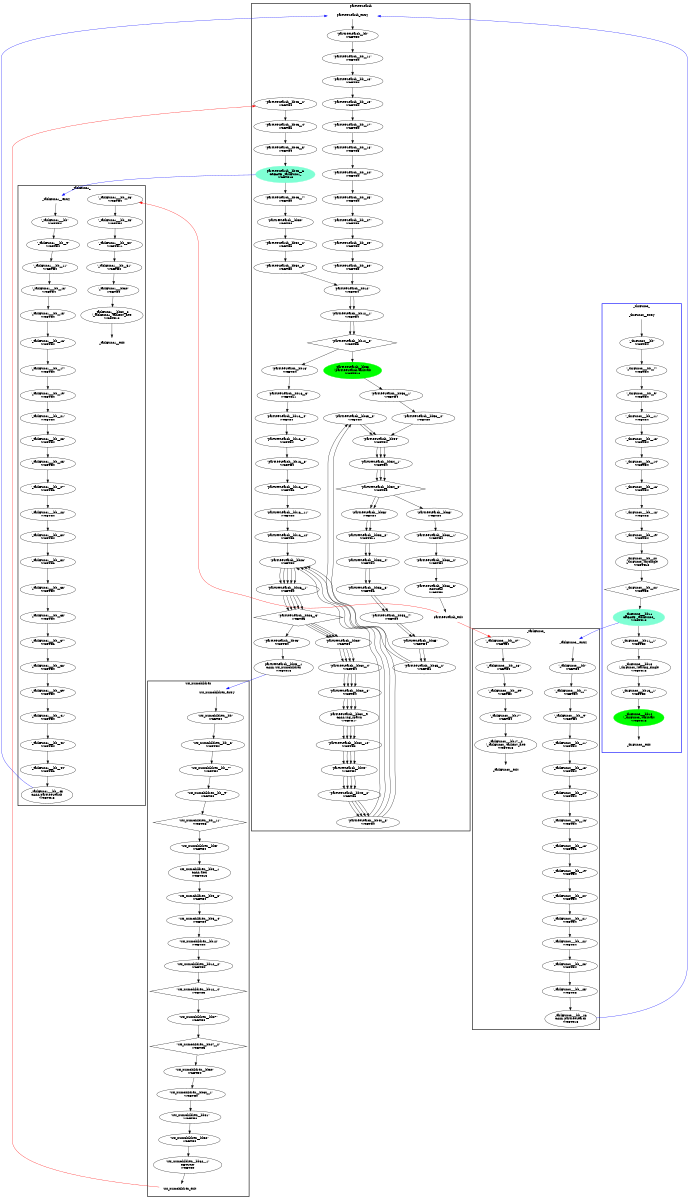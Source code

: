 digraph "CFG" {
fontsize=10;
orientation="portrait";
rankdir="TB";
size="10,8";
parTreeSearch__bb65__3 [fontsize=10, label="\"parTreeSearch__bb65__3\"\nWCET=0", width="0.01"];
parTreeSearch__bb43__6 [color=aquamarine, fontsize=10, label="parTreeSearch__bb43__6\nCREATE _taskFunc1_\nWCET=13", style=filled, width="0.01"];
parTreeSearch__bb16__6 [fontsize=10, label="\"parTreeSearch__bb16__6\"\nWCET=4", width="0.01"];
parTreeSearch__bb30__10 [fontsize=10, label="\"parTreeSearch__bb30__10\"\nWCET=0", width="0.01"];
parTreeSearch__bb53__2 [fontsize=10, label="\"parTreeSearch__bb53__2\"\nWCET=0", width="0.01"];
parTreeSearch__bb__13 [fontsize=10, label="\"parTreeSearch__bb__13\"\nWCET=4", width="0.01"];
parTreeSearch__bb__27 [fontsize=10, label="\"parTreeSearch__bb__27\"\nWCET=8", width="0.01"];
parTreeSearch__bb40__3 [fontsize=10, label="\"parTreeSearch__bb40__3\"\nWCET=0", width="0.01"];
parTreeSearch__bb58__7 [fontsize=10, label="\"parTreeSearch__bb58__7\"\nWCET=0", width="0.01"];
parTreeSearch__bb30__9 [fontsize=10, label="parTreeSearch__bb30__9\nCALL rng_spawn\nWCET=17", width="0.01"];
parTreeSearch_entry [color="white", fontsize=10, height="0.01", label="parTreeSearch_entry", width="0.01"];
parTreeSearch__bb__24 [fontsize=10, label="\"parTreeSearch__bb__24\"\nWCET=4", width="0.01"];
parTreeSearch__bb30 [fontsize=10, label="\"parTreeSearch__bb30\"\nWCET=4", width="0.01"];
parTreeSearch__bb65__2 [fontsize=10, label="\"parTreeSearch__bb65__2\"\nWCET=6", width="0.01"];
parTreeSearch__bb43__4 [fontsize=10, label="\"parTreeSearch__bb43__4\"\nWCET=6", width="0.01"];
parTreeSearch__bb__11 [fontsize=10, label="\"parTreeSearch__bb__11\"\nWCET=4", width="0.01"];
parTreeSearch__bb43__7 [fontsize=10, label="\"parTreeSearch__bb43__7\"\nWCET=0", width="0.01"];
parTreeSearch__bb30__4 [fontsize=10, label="\"parTreeSearch__bb30__4\"\nWCET=4", width="0.01"];
parTreeSearch__bb__15 [fontsize=10, label="\"parTreeSearch__bb__15\"\nWCET=4", width="0.01"];
parTreeSearch__bb50__3 [fontsize=10, label="\"parTreeSearch__bb50__3\"\nWCET=0", width="0.01"];
parTreeSearch__bb65 [fontsize=10, label="\"parTreeSearch__bb65\"\nWCET=4", width="0.01"];
parTreeSearch__bb__18 [fontsize=10, label="\"parTreeSearch__bb__18\"\nWCET=8", width="0.01"];
parTreeSearch__bb53 [color=green, fontsize=10, label="parTreeSearch__bb53\n(parTreeSearch)taskwait\nWCET=13", style=filled, width="0.01"];
parTreeSearch__bb58__4 [fontsize=10, label="\"parTreeSearch__bb58__4\"\nWCET=4", width="0.01"];
parTreeSearch__bb16 [fontsize=10, label="\"parTreeSearch__bb16\"\nWCET=4", width="0.01"];
parTreeSearch__bb54__1 [fontsize=10, label="\"parTreeSearch__bb54__1\"\nWCET=4", width="0.01"];
parTreeSearch__bb26 [fontsize=10, label="\"parTreeSearch__bb26\"\nWCET=4", width="0.01"];
parTreeSearch__bb [fontsize=10, label="\"parTreeSearch__bb\"\nWCET=4", width="0.01"];
parTreeSearch__bb58__3 [fontsize=10, label="\"parTreeSearch__bb58__3\"\nWCET=11", width="0.01"];
parTreeSearch_exit [color="white", fontsize=10, label="parTreeSearch_exit", width="0.01"];
parTreeSearch__bb12 [fontsize=10, label="\"parTreeSearch__bb12\"\nWCET=4", width="0.01"];
parTreeSearch__bb16__3 [fontsize=10, label="\"parTreeSearch__bb16__3\"\nWCET=11", width="0.01"];
parTreeSearch__bb26__1 [fontsize=10, label="\"parTreeSearch__bb26__1\"\nWCET=4", width="0.01"];
parTreeSearch__bb43 [fontsize=10, label="\"parTreeSearch__bb43\"\nWCET=4", width="0.01"];
parTreeSearch__bb40__2 [fontsize=10, label="\"parTreeSearch__bb40__2\"\nWCET=6", width="0.01"];
parTreeSearch__bb68 [fontsize=10, label="\"parTreeSearch__bb68\"\nWCET=4", width="0.01"];
parTreeSearch__bb50__2 [fontsize=10, label="\"parTreeSearch__bb50__2\"\nWCET=6", width="0.01"];
parTreeSearch__bb43__2 [fontsize=10, label="\"parTreeSearch__bb43__2\"\nWCET=4", width="0.01"];
parTreeSearch__bb16__12 [fontsize=10, label="\"parTreeSearch__bb16__12\"\nWCET=0", width="0.01"];
parTreeSearch__bb12__1 [fontsize=10, label="\"parTreeSearch__bb12__1\"\nWCET=4", width="0.01"];
parTreeSearch__bb26__3 [fontsize=10, label="\"parTreeSearch__bb26__3\"\nWCET=5", shape=diamond, width="0.01"];
parTreeSearch__bb12__3 [fontsize=10, label="\"parTreeSearch__bb12__3\"\nWCET=5", shape=diamond, width="0.01"];
parTreeSearch__bb16__11 [fontsize=10, label="\"parTreeSearch__bb16__11\"\nWCET=4", width="0.01"];
parTreeSearch__bb53__1 [fontsize=10, label="\"parTreeSearch__bb53__1\"\nWCET=4", width="0.01"];
parTreeSearch__bb16__4 [fontsize=10, label="\"parTreeSearch__bb16__4\"\nWCET=4", width="0.01"];
parTreeSearch__bb68__2 [fontsize=10, label="\"parTreeSearch__bb68__2\"\nWCET=4", width="0.01"];
parTreeSearch__bb43__1 [fontsize=10, label="parTreeSearch__bb43__1\nCALL uts_numChildren\nWCET=13", width="0.01"];
parTreeSearch__bb__29 [fontsize=10, label="\"parTreeSearch__bb__29\"\nWCET=4", width="0.01"];
parTreeSearch__bb__25 [fontsize=10, label="\"parTreeSearch__bb__25\"\nWCET=4", width="0.01"];
parTreeSearch__bb43__5 [fontsize=10, label="\"parTreeSearch__bb43__5\"\nWCET=4", width="0.01"];
parTreeSearch__bb__30 [fontsize=10, label="\"parTreeSearch__bb__30\"\nWCET=0", width="0.01"];
parTreeSearch__bb68__1 [fontsize=10, label="\"parTreeSearch__bb68__1\"\nWCET=4", width="0.01"];
parTreeSearch__bb16__10 [fontsize=10, label="\"parTreeSearch__bb16__10\"\nWCET=6", width="0.01"];
parTreeSearch__bb50 [fontsize=10, label="\"parTreeSearch__bb50\"\nWCET=4", width="0.01"];
parTreeSearch__bb58__6 [fontsize=10, label="\"parTreeSearch__bb58__6\"\nWCET=6", width="0.01"];
parTreeSearch__bb30__8 [fontsize=10, label="\"parTreeSearch__bb30__8\"\nWCET=4", width="0.01"];
parTreeSearch__bb40 [fontsize=10, label="\"parTreeSearch__bb40\"\nWCET=4", width="0.01"];
parTreeSearch__bb54 [fontsize=10, label="\"parTreeSearch__bb54\"\nWCET=4", width="0.01"];
parTreeSearch__bb58 [fontsize=10, label="\"parTreeSearch__bb58\"\nWCET=4", width="0.01"];
parTreeSearch__bb68__3 [fontsize=10, label="\"parTreeSearch__bb68__3\"\nRETURN\nWCET=0", width="0.01"];
parTreeSearch__bb54__3 [fontsize=10, label="\"parTreeSearch__bb54__3\"\nWCET=5", shape=diamond, width="0.01"];
parTreeSearch__bb16__8 [fontsize=10, label="\"parTreeSearch__bb16__8\"\nWCET=4", width="0.01"];
parTreeSearch__bb__17 [fontsize=10, label="\"parTreeSearch__bb__17\"\nWCET=4", width="0.01"];
_taskFunc0___bb__22 [fontsize=10, label="\"_taskFunc0___bb__22\"\nWCET=4", width="0.01"];
_taskFunc0___bb__23 [fontsize=10, label="\"_taskFunc0___bb__23\"\nWCET=4", width="0.01"];
_taskFunc0___bb__19 [fontsize=10, label="\"_taskFunc0___bb__19\"\nWCET=4", width="0.01"];
_taskFunc0___bb__11 [fontsize=10, label="\"_taskFunc0___bb__11\"\nWCET=4", width="0.01"];
_taskFunc0___bb__21 [fontsize=10, label="\"_taskFunc0___bb__21\"\nWCET=4", width="0.01"];
_taskFunc0___bb__27 [fontsize=10, label="\"_taskFunc0___bb__27\"\nWCET=4", width="0.01"];
_taskFunc0___bb__28 [fontsize=10, label="\"_taskFunc0___bb__28\"\nWCET=4", width="0.01"];
_taskFunc0___bb__25 [fontsize=10, label="\"_taskFunc0___bb__25\"\nWCET=6", width="0.01"];
_taskFunc0___bb__7 [fontsize=10, label="\"_taskFunc0___bb__7\"\nWCET=4", width="0.01"];
_taskFunc0___bb__16 [fontsize=10, label="\"_taskFunc0___bb__16\"\nWCET=4", width="0.01"];
_taskFunc0___bb__18 [fontsize=10, label="\"_taskFunc0___bb__18\"\nWCET=6", width="0.01"];
_taskFunc0___bb__29 [fontsize=10, label="\"_taskFunc0___bb__29\"\nWCET=0", width="0.01"];
_taskFunc0___bb17__2 [fontsize=10, label="_taskFunc0___bb17__2\n(_taskFunc0_)taskenv_free\nWCET=13", width="0.01"];
_taskFunc0___bb__20 [fontsize=10, label="\"_taskFunc0___bb__20\"\nWCET=4", width="0.01"];
_taskFunc0___bb17 [fontsize=10, label="\"_taskFunc0___bb17\"\nWCET=4", width="0.01"];
_taskFunc0___bb__14 [fontsize=10, label="\"_taskFunc0___bb__14\"\nWCET=4", width="0.01"];
_taskFunc0___bb__9 [fontsize=10, label="\"_taskFunc0___bb__9\"\nWCET=4", width="0.01"];
_taskFunc0___bb__26 [fontsize=10, label="_taskFunc0___bb__26\nCALL parTreeSearch\nWCET=13", width="0.01"];
_taskFunc0___bb__13 [fontsize=10, label="\"_taskFunc0___bb__13\"\nWCET=4", width="0.01"];
_taskFunc0___bb [fontsize=10, label="\"_taskFunc0___bb\"\nWCET=4", width="0.01"];
_taskFunc0__exit [color="white", fontsize=10, label="_taskFunc0__exit", width="0.01"];
_taskFunc0__entry [color="white", fontsize=10, height="0.01", label="_taskFunc0__entry", width="0.01"];
_thrFunc0___bb__19 [fontsize=10, label="\"_thrFunc0___bb__19\"\nWCET=4", width="0.01"];
_thrFunc0___bb__13 [fontsize=10, label="\"_thrFunc0___bb__13\"\nWCET=4", width="0.01"];
_thrFunc0___bb__16 [fontsize=10, label="\"_thrFunc0___bb__16\"\nWCET=4", width="0.01"];
_thrFunc0___bb__14 [fontsize=10, label="\"_thrFunc0___bb__14\"\nWCET=4", width="0.01"];
_thrFunc0___bb11__1 [fontsize=10, label="\"_thrFunc0___bb11__1\"\nWCET=0", width="0.01"];
_thrFunc0___bb13__1 [fontsize=10, label="\"_thrFunc0___bb13__1\"\nWCET=0", width="0.01"];
_thrFunc0__exit [color="white", fontsize=10, label="_thrFunc0__exit", width="0.01"];
_thrFunc0___bb13 [fontsize=10, label="_thrFunc0___bb13\n(_thrFunc0_)leaving_single\nWCET=13", width="0.01"];
_thrFunc0___bb__9 [fontsize=10, label="\"_thrFunc0___bb__9\"\nWCET=4", width="0.01"];
_thrFunc0___bb11 [color=aquamarine, fontsize=10, label="_thrFunc0___bb11\nCREATE _taskFunc0_\nWCET=13", style=filled, width="0.01"];
_thrFunc0___bb__18 [fontsize=10, label="\"_thrFunc0___bb__18\"\nWCET=6", width="0.01"];
_thrFunc0___bb__7 [fontsize=10, label="\"_thrFunc0___bb__7\"\nWCET=4", width="0.01"];
_thrFunc0___bb [fontsize=10, label="\"_thrFunc0___bb\"\nWCET=4", width="0.01"];
_thrFunc0___bb__11 [fontsize=10, label="\"_thrFunc0___bb__11\"\nWCET=4", width="0.01"];
_thrFunc0__entry [color="white", fontsize=10, height="0.01", label="_thrFunc0__entry", width="0.01"];
_thrFunc0___bb__22 [fontsize=10, label="\"_thrFunc0___bb__22\"\nWCET=5", shape=diamond, width="0.01"];
_thrFunc0___bb__20 [fontsize=10, label="_thrFunc0___bb__20\n(_thrFunc0_)mysingle\nWCET=13", width="0.01"];
_thrFunc0___bb14 [color=green, fontsize=10, label="_thrFunc0___bb14\n(_thrFunc0_)taskwait\nWCET=13", style=filled, width="0.01"];
_taskFunc1___bb__16 [fontsize=10, label="\"_taskFunc1___bb__16\"\nWCET=4", width="0.01"];
_taskFunc1___bb__25 [fontsize=10, label="\"_taskFunc1___bb__25\"\nWCET=4", width="0.01"];
_taskFunc1___bb [fontsize=10, label="\"_taskFunc1___bb\"\nWCET=4", width="0.01"];
_taskFunc1___bb__37 [fontsize=10, label="\"_taskFunc1___bb__37\"\nWCET=6", width="0.01"];
_taskFunc1___bb__23 [fontsize=10, label="\"_taskFunc1___bb__23\"\nWCET=4", width="0.01"];
_taskFunc1___bb__46 [fontsize=10, label="\"_taskFunc1___bb__46\"\nWCET=4", width="0.01"];
_taskFunc1___bb__51 [fontsize=10, label="\"_taskFunc1___bb__51\"\nWCET=0", width="0.01"];
_taskFunc1___bb__28 [fontsize=10, label="\"_taskFunc1___bb__28\"\nWCET=4", width="0.01"];
_taskFunc1___bb__42 [fontsize=10, label="\"_taskFunc1___bb__42\"\nWCET=4", width="0.01"];
_taskFunc1___bb__45 [fontsize=10, label="_taskFunc1___bb__45\nCALL parTreeSearch\nWCET=15", width="0.01"];
_taskFunc1___bb30__2 [fontsize=10, label="_taskFunc1___bb30__2\n(_taskFunc1_)taskenv_free\nWCET=13", width="0.01"];
_taskFunc1__entry [color="white", fontsize=10, height="0.01", label="_taskFunc1__entry", width="0.01"];
_taskFunc1___bb30 [fontsize=10, label="\"_taskFunc1___bb30\"\nWCET=4", width="0.01"];
_taskFunc1__exit [color="white", fontsize=10, label="_taskFunc1__exit", width="0.01"];
_taskFunc1___bb__21 [fontsize=10, label="\"_taskFunc1___bb__21\"\nWCET=4", width="0.01"];
_taskFunc1___bb__19 [fontsize=10, label="\"_taskFunc1___bb__19\"\nWCET=4", width="0.01"];
_taskFunc1___bb__35 [fontsize=10, label="\"_taskFunc1___bb__35\"\nWCET=4", width="0.01"];
_taskFunc1___bb__15 [fontsize=10, label="\"_taskFunc1___bb__15\"\nWCET=4", width="0.01"];
_taskFunc1___bb__44 [fontsize=10, label="\"_taskFunc1___bb__44\"\nWCET=6", width="0.01"];
_taskFunc1___bb__17 [fontsize=10, label="\"_taskFunc1___bb__17\"\nWCET=4", width="0.01"];
_taskFunc1___bb__41 [fontsize=10, label="\"_taskFunc1___bb__41\"\nWCET=4", width="0.01"];
_taskFunc1___bb__38 [fontsize=10, label="\"_taskFunc1___bb__38\"\nWCET=4", width="0.01"];
_taskFunc1___bb__11 [fontsize=10, label="\"_taskFunc1___bb__11\"\nWCET=4", width="0.01"];
_taskFunc1___bb__13 [fontsize=10, label="\"_taskFunc1___bb__13\"\nWCET=4", width="0.01"];
_taskFunc1___bb__39 [fontsize=10, label="\"_taskFunc1___bb__39\"\nWCET=4", width="0.01"];
_taskFunc1___bb__50 [fontsize=10, label="\"_taskFunc1___bb__50\"\nWCET=11", width="0.01"];
_taskFunc1___bb__33 [fontsize=10, label="\"_taskFunc1___bb__33\"\nWCET=4", width="0.01"];
_taskFunc1___bb__32 [fontsize=10, label="\"_taskFunc1___bb__32\"\nWCET=6", width="0.01"];
_taskFunc1___bb__48 [fontsize=10, label="\"_taskFunc1___bb__48\"\nWCET=4", width="0.01"];
_taskFunc1___bb__30 [fontsize=10, label="\"_taskFunc1___bb__30\"\nWCET=4", width="0.01"];
_taskFunc1___bb__9 [fontsize=10, label="\"_taskFunc1___bb__9\"\nWCET=4", width="0.01"];
_taskFunc1___bb__27 [fontsize=10, label="\"_taskFunc1___bb__27\"\nWCET=6", width="0.01"];
uts_numChildren__bb31 [fontsize=10, label="\"uts_numChildren__bb31\"\nWCET=0", width="0.01"];
uts_numChildren_entry [color="white", fontsize=10, height="0.01", label="uts_numChildren_entry", width="0.01"];
uts_numChildren__bb12__4 [fontsize=10, label="\"uts_numChildren__bb12__4\"\nWCET=5", shape=diamond, width="0.01"];
uts_numChildren_exit [color="white", fontsize=10, label="uts_numChildren_exit", width="0.01"];
uts_numChildren__bb5__3 [fontsize=10, label="\"uts_numChildren__bb5__3\"\nWCET=4", width="0.01"];
uts_numChildren__bb5__4 [fontsize=10, label="\"uts_numChildren__bb5__4\"\nWCET=0", width="0.01"];
uts_numChildren__bb__7 [fontsize=10, label="\"uts_numChildren__bb__7\"\nWCET=4", width="0.01"];
uts_numChildren__bb30 [fontsize=10, label="\"uts_numChildren__bb30\"\nWCET=4", width="0.01"];
uts_numChildren__bb30__1 [fontsize=10, label="\"uts_numChildren__bb30__1\"\nWCET=0", width="0.01"];
uts_numChildren__bb27__2 [fontsize=10, label="\"uts_numChildren__bb27__2\"\nWCET=5", shape=diamond, width="0.01"];
uts_numChildren__bb12__2 [fontsize=10, label="\"uts_numChildren__bb12__2\"\nWCET=4", width="0.01"];
uts_numChildren__bb5__1 [fontsize=10, label="uts_numChildren__bb5__1\nCALL floor\nWCET=13", width="0.01"];
uts_numChildren__bb [fontsize=10, label="\"uts_numChildren__bb\"\nWCET=4", width="0.01"];
uts_numChildren__bb5 [fontsize=10, label="\"uts_numChildren__bb5\"\nWCET=4", width="0.01"];
uts_numChildren__bb__11 [fontsize=10, label="\"uts_numChildren__bb__11\"\nWCET=5", shape=diamond, width="0.01"];
uts_numChildren__bb32 [fontsize=10, label="\"uts_numChildren__bb32\"\nWCET=4", width="0.01"];
uts_numChildren__bb__6 [fontsize=10, label="\"uts_numChildren__bb__6\"\nWCET=4", width="0.01"];
uts_numChildren__bb12 [fontsize=10, label="\"uts_numChildren__bb12\"\nWCET=4", width="0.01"];
uts_numChildren__bb27 [fontsize=10, label="\"uts_numChildren__bb27\"\nWCET=4", width="0.01"];
uts_numChildren__bb32__1 [fontsize=10, label="\"uts_numChildren__bb32__1\"\nRETURN\nWCET=0", width="0.01"];
uts_numChildren__bb__9 [fontsize=10, label="\"uts_numChildren__bb__9\"\nWCET=4", width="0.01"];
parTreeSearch__bb65__3 -> parTreeSearch__bb54  [key=0];
parTreeSearch__bb65__3 -> parTreeSearch__bb54  [key=1];
parTreeSearch__bb43__6 -> parTreeSearch__bb43__7  [key=0];
parTreeSearch__bb43__6 -> _taskFunc1__entry  [color=blue, key=0];
parTreeSearch__bb16__6 -> parTreeSearch__bb16__8  [key=0];
parTreeSearch__bb30__10 -> parTreeSearch__bb40  [key=0];
parTreeSearch__bb30__10 -> parTreeSearch__bb40  [key=1];
parTreeSearch__bb30__10 -> parTreeSearch__bb40  [key=2];
parTreeSearch__bb30__10 -> parTreeSearch__bb40  [key=3];
parTreeSearch__bb53__2 -> parTreeSearch__bb54  [key=0];
parTreeSearch__bb__13 -> parTreeSearch__bb__15  [key=0];
parTreeSearch__bb__27 -> parTreeSearch__bb__29  [key=0];
parTreeSearch__bb40__3 -> parTreeSearch__bb26  [key=0];
parTreeSearch__bb40__3 -> parTreeSearch__bb26  [key=1];
parTreeSearch__bb40__3 -> parTreeSearch__bb26  [key=2];
parTreeSearch__bb40__3 -> parTreeSearch__bb26  [key=3];
parTreeSearch__bb58__7 -> parTreeSearch__bb65  [key=0];
parTreeSearch__bb58__7 -> parTreeSearch__bb65  [key=1];
parTreeSearch__bb30__9 -> parTreeSearch__bb30__10  [key=0];
parTreeSearch__bb30__9 -> parTreeSearch__bb30__10  [key=1];
parTreeSearch__bb30__9 -> parTreeSearch__bb30__10  [key=2];
parTreeSearch__bb30__9 -> parTreeSearch__bb30__10  [key=3];
parTreeSearch_entry -> parTreeSearch__bb  [key=0];
parTreeSearch__bb__24 -> parTreeSearch__bb__25  [key=0];
parTreeSearch__bb30 -> parTreeSearch__bb30__4  [key=0];
parTreeSearch__bb30 -> parTreeSearch__bb30__4  [key=1];
parTreeSearch__bb30 -> parTreeSearch__bb30__4  [key=2];
parTreeSearch__bb30 -> parTreeSearch__bb30__4  [key=3];
parTreeSearch__bb65__2 -> parTreeSearch__bb65__3  [key=0];
parTreeSearch__bb65__2 -> parTreeSearch__bb65__3  [key=1];
parTreeSearch__bb43__4 -> parTreeSearch__bb43__5  [key=0];
parTreeSearch__bb__11 -> parTreeSearch__bb__13  [key=0];
parTreeSearch__bb43__7 -> parTreeSearch__bb50  [key=0];
parTreeSearch__bb30__4 -> parTreeSearch__bb30__8  [key=0];
parTreeSearch__bb30__4 -> parTreeSearch__bb30__8  [key=1];
parTreeSearch__bb30__4 -> parTreeSearch__bb30__8  [key=2];
parTreeSearch__bb30__4 -> parTreeSearch__bb30__8  [key=3];
parTreeSearch__bb__15 -> parTreeSearch__bb__17  [key=0];
parTreeSearch__bb50__3 -> parTreeSearch__bb12  [key=0];
parTreeSearch__bb65 -> parTreeSearch__bb65__2  [key=0];
parTreeSearch__bb65 -> parTreeSearch__bb65__2  [key=1];
parTreeSearch__bb__18 -> parTreeSearch__bb__24  [key=0];
parTreeSearch__bb53 -> parTreeSearch__bb53__1  [key=0];
parTreeSearch__bb58__4 -> parTreeSearch__bb58__6  [key=0];
parTreeSearch__bb58__4 -> parTreeSearch__bb58__6  [key=1];
parTreeSearch__bb16 -> parTreeSearch__bb16__3  [key=0];
parTreeSearch__bb54__1 -> parTreeSearch__bb54__3  [key=0];
parTreeSearch__bb54__1 -> parTreeSearch__bb54__3  [key=1];
parTreeSearch__bb54__1 -> parTreeSearch__bb54__3  [key=2];
parTreeSearch__bb26 -> parTreeSearch__bb26__1  [key=0];
parTreeSearch__bb26 -> parTreeSearch__bb26__1  [key=1];
parTreeSearch__bb26 -> parTreeSearch__bb26__1  [key=2];
parTreeSearch__bb26 -> parTreeSearch__bb26__1  [key=3];
parTreeSearch__bb26 -> parTreeSearch__bb26__1  [key=4];
parTreeSearch__bb -> parTreeSearch__bb__11  [key=0];
parTreeSearch__bb58__3 -> parTreeSearch__bb58__4  [key=0];
parTreeSearch__bb58__3 -> parTreeSearch__bb58__4  [key=1];
parTreeSearch_exit -> _taskFunc0___bb__27  [color=red, key=0];
parTreeSearch_exit -> _taskFunc1___bb__46  [color=red, key=0];
parTreeSearch__bb12 -> parTreeSearch__bb12__1  [key=0];
parTreeSearch__bb12 -> parTreeSearch__bb12__1  [key=1];
parTreeSearch__bb16__3 -> parTreeSearch__bb16__4  [key=0];
parTreeSearch__bb26__1 -> parTreeSearch__bb26__3  [key=0];
parTreeSearch__bb26__1 -> parTreeSearch__bb26__3  [key=1];
parTreeSearch__bb26__1 -> parTreeSearch__bb26__3  [key=2];
parTreeSearch__bb26__1 -> parTreeSearch__bb26__3  [key=3];
parTreeSearch__bb26__1 -> parTreeSearch__bb26__3  [key=4];
parTreeSearch__bb43 -> parTreeSearch__bb43__1  [key=0];
parTreeSearch__bb40__2 -> parTreeSearch__bb40__3  [key=0];
parTreeSearch__bb40__2 -> parTreeSearch__bb40__3  [key=1];
parTreeSearch__bb40__2 -> parTreeSearch__bb40__3  [key=2];
parTreeSearch__bb40__2 -> parTreeSearch__bb40__3  [key=3];
parTreeSearch__bb68 -> parTreeSearch__bb68__1  [key=0];
parTreeSearch__bb50__2 -> parTreeSearch__bb50__3  [key=0];
parTreeSearch__bb43__2 -> parTreeSearch__bb43__4  [key=0];
parTreeSearch__bb16__12 -> parTreeSearch__bb26  [key=0];
parTreeSearch__bb12__1 -> parTreeSearch__bb12__3  [key=0];
parTreeSearch__bb12__1 -> parTreeSearch__bb12__3  [key=1];
parTreeSearch__bb26__3 -> parTreeSearch__bb30  [key=0];
parTreeSearch__bb26__3 -> parTreeSearch__bb30  [key=1];
parTreeSearch__bb26__3 -> parTreeSearch__bb30  [key=2];
parTreeSearch__bb26__3 -> parTreeSearch__bb30  [key=3];
parTreeSearch__bb26__3 -> parTreeSearch__bb43  [key=0];
parTreeSearch__bb12__3 -> parTreeSearch__bb16  [key=0];
parTreeSearch__bb12__3 -> parTreeSearch__bb53  [key=0];
parTreeSearch__bb16__11 -> parTreeSearch__bb16__12  [key=0];
parTreeSearch__bb53__1 -> parTreeSearch__bb53__2  [key=0];
parTreeSearch__bb16__4 -> parTreeSearch__bb16__6  [key=0];
parTreeSearch__bb68__2 -> parTreeSearch__bb68__3  [key=0];
parTreeSearch__bb43__1 -> uts_numChildren_entry  [color=blue, key=0];
parTreeSearch__bb__29 -> parTreeSearch__bb__30  [key=0];
parTreeSearch__bb__25 -> parTreeSearch__bb__27  [key=0];
parTreeSearch__bb43__5 -> parTreeSearch__bb43__6  [key=0];
parTreeSearch__bb__30 -> parTreeSearch__bb12  [key=0];
parTreeSearch__bb68__1 -> parTreeSearch__bb68__2  [key=0];
parTreeSearch__bb16__10 -> parTreeSearch__bb16__11  [key=0];
parTreeSearch__bb50 -> parTreeSearch__bb50__2  [key=0];
parTreeSearch__bb58__6 -> parTreeSearch__bb58__7  [key=0];
parTreeSearch__bb58__6 -> parTreeSearch__bb58__7  [key=1];
parTreeSearch__bb30__8 -> parTreeSearch__bb30__9  [key=0];
parTreeSearch__bb30__8 -> parTreeSearch__bb30__9  [key=1];
parTreeSearch__bb30__8 -> parTreeSearch__bb30__9  [key=2];
parTreeSearch__bb30__8 -> parTreeSearch__bb30__9  [key=3];
parTreeSearch__bb40 -> parTreeSearch__bb40__2  [key=0];
parTreeSearch__bb40 -> parTreeSearch__bb40__2  [key=1];
parTreeSearch__bb40 -> parTreeSearch__bb40__2  [key=2];
parTreeSearch__bb40 -> parTreeSearch__bb40__2  [key=3];
parTreeSearch__bb54 -> parTreeSearch__bb54__1  [key=0];
parTreeSearch__bb54 -> parTreeSearch__bb54__1  [key=1];
parTreeSearch__bb54 -> parTreeSearch__bb54__1  [key=2];
parTreeSearch__bb58 -> parTreeSearch__bb58__3  [key=0];
parTreeSearch__bb58 -> parTreeSearch__bb58__3  [key=1];
parTreeSearch__bb68__3 -> parTreeSearch_exit  [key=0];
parTreeSearch__bb54__3 -> parTreeSearch__bb58  [key=0];
parTreeSearch__bb54__3 -> parTreeSearch__bb58  [key=1];
parTreeSearch__bb54__3 -> parTreeSearch__bb68  [key=0];
parTreeSearch__bb16__8 -> parTreeSearch__bb16__10  [key=0];
parTreeSearch__bb__17 -> parTreeSearch__bb__18  [key=0];
_taskFunc0___bb__22 -> _taskFunc0___bb__23  [key=0];
_taskFunc0___bb__23 -> _taskFunc0___bb__25  [key=0];
_taskFunc0___bb__19 -> _taskFunc0___bb__20  [key=0];
_taskFunc0___bb__11 -> _taskFunc0___bb__13  [key=0];
_taskFunc0___bb__21 -> _taskFunc0___bb__22  [key=0];
_taskFunc0___bb__27 -> _taskFunc0___bb__28  [key=0];
_taskFunc0___bb__28 -> _taskFunc0___bb__29  [key=0];
_taskFunc0___bb__25 -> _taskFunc0___bb__26  [key=0];
_taskFunc0___bb__7 -> _taskFunc0___bb__9  [key=0];
_taskFunc0___bb__16 -> _taskFunc0___bb__18  [key=0];
_taskFunc0___bb__18 -> _taskFunc0___bb__19  [key=0];
_taskFunc0___bb__29 -> _taskFunc0___bb17  [key=0];
_taskFunc0___bb17__2 -> _taskFunc0__exit  [key=0];
_taskFunc0___bb__20 -> _taskFunc0___bb__21  [key=0];
_taskFunc0___bb17 -> _taskFunc0___bb17__2  [key=0];
_taskFunc0___bb__14 -> _taskFunc0___bb__16  [key=0];
_taskFunc0___bb__9 -> _taskFunc0___bb__11  [key=0];
_taskFunc0___bb__26 -> parTreeSearch_entry  [color=blue, key=0];
_taskFunc0___bb__13 -> _taskFunc0___bb__14  [key=0];
_taskFunc0___bb -> _taskFunc0___bb__7  [key=0];
_taskFunc0__entry -> _taskFunc0___bb  [key=0];
_thrFunc0___bb__19 -> _thrFunc0___bb__20  [key=0];
_thrFunc0___bb__13 -> _thrFunc0___bb__14  [key=0];
_thrFunc0___bb__16 -> _thrFunc0___bb__18  [key=0];
_thrFunc0___bb__14 -> _thrFunc0___bb__16  [key=0];
_thrFunc0___bb11__1 -> _thrFunc0___bb13  [key=0];
_thrFunc0___bb13__1 -> _thrFunc0___bb14  [key=0];
_thrFunc0___bb13 -> _thrFunc0___bb13__1  [key=0];
_thrFunc0___bb__9 -> _thrFunc0___bb__11  [key=0];
_thrFunc0___bb11 -> _thrFunc0___bb11__1  [key=0];
_thrFunc0___bb11 -> _taskFunc0__entry  [color=blue, key=0];
_thrFunc0___bb__18 -> _thrFunc0___bb__19  [key=0];
_thrFunc0___bb__7 -> _thrFunc0___bb__9  [key=0];
_thrFunc0___bb -> _thrFunc0___bb__7  [key=0];
_thrFunc0___bb__11 -> _thrFunc0___bb__13  [key=0];
_thrFunc0__entry -> _thrFunc0___bb  [key=0];
_thrFunc0___bb__22 -> _thrFunc0___bb11  [key=0];
_thrFunc0___bb__20 -> _thrFunc0___bb__22  [key=0];
_thrFunc0___bb14 -> _thrFunc0__exit  [key=0];
_taskFunc1___bb__16 -> _taskFunc1___bb__17  [key=0];
_taskFunc1___bb__25 -> _taskFunc1___bb__27  [key=0];
_taskFunc1___bb -> _taskFunc1___bb__9  [key=0];
_taskFunc1___bb__37 -> _taskFunc1___bb__38  [key=0];
_taskFunc1___bb__23 -> _taskFunc1___bb__25  [key=0];
_taskFunc1___bb__46 -> _taskFunc1___bb__48  [key=0];
_taskFunc1___bb__51 -> _taskFunc1___bb30  [key=0];
_taskFunc1___bb__28 -> _taskFunc1___bb__30  [key=0];
_taskFunc1___bb__42 -> _taskFunc1___bb__44  [key=0];
_taskFunc1___bb__45 -> parTreeSearch_entry  [color=blue, key=0];
_taskFunc1___bb30__2 -> _taskFunc1__exit  [key=0];
_taskFunc1__entry -> _taskFunc1___bb  [key=0];
_taskFunc1___bb30 -> _taskFunc1___bb30__2  [key=0];
_taskFunc1___bb__21 -> _taskFunc1___bb__23  [key=0];
_taskFunc1___bb__19 -> _taskFunc1___bb__21  [key=0];
_taskFunc1___bb__35 -> _taskFunc1___bb__37  [key=0];
_taskFunc1___bb__15 -> _taskFunc1___bb__16  [key=0];
_taskFunc1___bb__44 -> _taskFunc1___bb__45  [key=0];
_taskFunc1___bb__17 -> _taskFunc1___bb__19  [key=0];
_taskFunc1___bb__41 -> _taskFunc1___bb__42  [key=0];
_taskFunc1___bb__38 -> _taskFunc1___bb__39  [key=0];
_taskFunc1___bb__11 -> _taskFunc1___bb__13  [key=0];
_taskFunc1___bb__13 -> _taskFunc1___bb__15  [key=0];
_taskFunc1___bb__39 -> _taskFunc1___bb__41  [key=0];
_taskFunc1___bb__50 -> _taskFunc1___bb__51  [key=0];
_taskFunc1___bb__33 -> _taskFunc1___bb__35  [key=0];
_taskFunc1___bb__32 -> _taskFunc1___bb__33  [key=0];
_taskFunc1___bb__48 -> _taskFunc1___bb__50  [key=0];
_taskFunc1___bb__30 -> _taskFunc1___bb__32  [key=0];
_taskFunc1___bb__9 -> _taskFunc1___bb__11  [key=0];
_taskFunc1___bb__27 -> _taskFunc1___bb__28  [key=0];
uts_numChildren__bb31 -> uts_numChildren__bb32  [key=0];
uts_numChildren_entry -> uts_numChildren__bb  [key=0];
uts_numChildren__bb12__4 -> uts_numChildren__bb27  [key=0];
uts_numChildren_exit -> parTreeSearch__bb43__2  [color=red, key=0];
uts_numChildren__bb5__3 -> uts_numChildren__bb5__4  [key=0];
uts_numChildren__bb5__4 -> uts_numChildren__bb12  [key=0];
uts_numChildren__bb__7 -> uts_numChildren__bb__9  [key=0];
uts_numChildren__bb30 -> uts_numChildren__bb30__1  [key=0];
uts_numChildren__bb30__1 -> uts_numChildren__bb31  [key=0];
uts_numChildren__bb27__2 -> uts_numChildren__bb30  [key=0];
uts_numChildren__bb12__2 -> uts_numChildren__bb12__4  [key=0];
uts_numChildren__bb5__1 -> uts_numChildren__bb5__3  [key=0];
uts_numChildren__bb -> uts_numChildren__bb__6  [key=0];
uts_numChildren__bb5 -> uts_numChildren__bb5__1  [key=0];
uts_numChildren__bb__11 -> uts_numChildren__bb5  [key=0];
uts_numChildren__bb32 -> uts_numChildren__bb32__1  [key=0];
uts_numChildren__bb__6 -> uts_numChildren__bb__7  [key=0];
uts_numChildren__bb12 -> uts_numChildren__bb12__2  [key=0];
uts_numChildren__bb27 -> uts_numChildren__bb27__2  [key=0];
uts_numChildren__bb32__1 -> uts_numChildren_exit  [key=0];
uts_numChildren__bb__9 -> uts_numChildren__bb__11  [key=0];
subgraph "cluster__thrFunc0_" {
label=_thrFunc0_
style="bold"
color="blue"
"_thrFunc0___bb"
"_thrFunc0___bb__7"
"_thrFunc0___bb__9"
"_thrFunc0___bb__11"
"_thrFunc0___bb__13"
"_thrFunc0___bb__14"
"_thrFunc0___bb__16"
"_thrFunc0___bb__18"
"_thrFunc0___bb__19"
"_thrFunc0___bb__20"
"_thrFunc0___bb__22"
"_thrFunc0___bb11"
"_thrFunc0___bb11__1"
"_thrFunc0___bb13"
"_thrFunc0___bb13__1"
"_thrFunc0___bb14"

"_thrFunc0__entry"
"_thrFunc0__exit"
}
subgraph "cluster__taskFunc0_" {
label=_taskFunc0_
style="bold"
"_taskFunc0___bb"
"_taskFunc0___bb__7"
"_taskFunc0___bb__9"
"_taskFunc0___bb__11"
"_taskFunc0___bb__13"
"_taskFunc0___bb__14"
"_taskFunc0___bb__16"
"_taskFunc0___bb__18"
"_taskFunc0___bb__19"
"_taskFunc0___bb__20"
"_taskFunc0___bb__21"
"_taskFunc0___bb__22"
"_taskFunc0___bb__23"
"_taskFunc0___bb__25"
"_taskFunc0___bb__26"
"_taskFunc0___bb__27"
"_taskFunc0___bb__28"
"_taskFunc0___bb__29"
"_taskFunc0___bb17"
"_taskFunc0___bb17__2"

"_taskFunc0__entry"
"_taskFunc0__exit"
}
subgraph "cluster_parTreeSearch" {
label=parTreeSearch
style="bold"
"parTreeSearch__bb"
"parTreeSearch__bb__11"
"parTreeSearch__bb__13"
"parTreeSearch__bb__15"
"parTreeSearch__bb__17"
"parTreeSearch__bb__18"
"parTreeSearch__bb__24"
"parTreeSearch__bb__25"
"parTreeSearch__bb__27"
"parTreeSearch__bb__29"
"parTreeSearch__bb__30"
"parTreeSearch__bb12"
"parTreeSearch__bb12__1"
"parTreeSearch__bb12__3"
"parTreeSearch__bb16"
"parTreeSearch__bb16__3"
"parTreeSearch__bb16__4"
"parTreeSearch__bb16__6"
"parTreeSearch__bb16__8"
"parTreeSearch__bb16__10"
"parTreeSearch__bb16__11"
"parTreeSearch__bb16__12"
"parTreeSearch__bb26"
"parTreeSearch__bb26__1"
"parTreeSearch__bb26__3"
"parTreeSearch__bb30"
"parTreeSearch__bb30__4"
"parTreeSearch__bb30__8"
"parTreeSearch__bb30__9"
"parTreeSearch__bb30__10"
"parTreeSearch__bb40"
"parTreeSearch__bb40__2"
"parTreeSearch__bb40__3"
"parTreeSearch__bb43"
"parTreeSearch__bb43__1"
"parTreeSearch__bb43__2"
"parTreeSearch__bb43__4"
"parTreeSearch__bb43__5"
"parTreeSearch__bb43__6"
"parTreeSearch__bb43__7"
"parTreeSearch__bb50"
"parTreeSearch__bb50__2"
"parTreeSearch__bb50__3"
"parTreeSearch__bb53"
"parTreeSearch__bb53__1"
"parTreeSearch__bb53__2"
"parTreeSearch__bb54"
"parTreeSearch__bb54__1"
"parTreeSearch__bb54__3"
"parTreeSearch__bb58"
"parTreeSearch__bb58__3"
"parTreeSearch__bb58__4"
"parTreeSearch__bb58__6"
"parTreeSearch__bb58__7"
"parTreeSearch__bb65"
"parTreeSearch__bb65__2"
"parTreeSearch__bb65__3"
"parTreeSearch__bb68"
"parTreeSearch__bb68__1"
"parTreeSearch__bb68__2"
"parTreeSearch__bb68__3"
"parTreeSearch_entry"
"parTreeSearch_exit"
}
subgraph "cluster_uts_numChildren" {
label=uts_numChildren
style="bold"
"uts_numChildren__bb"
"uts_numChildren__bb__6"
"uts_numChildren__bb__7"
"uts_numChildren__bb__9"
"uts_numChildren__bb__11"
"uts_numChildren__bb5"
"uts_numChildren__bb5__1"
"uts_numChildren__bb5__3"
"uts_numChildren__bb5__4"




"uts_numChildren__bb12"
"uts_numChildren__bb12__2"
"uts_numChildren__bb12__4"










"uts_numChildren__bb27"
"uts_numChildren__bb27__2"
"uts_numChildren__bb30"
"uts_numChildren__bb30__1"
"uts_numChildren__bb31"
"uts_numChildren__bb32"
"uts_numChildren__bb32__1"
"uts_numChildren_entry"
"uts_numChildren_exit"
}
subgraph "cluster_uts_numChildren_bin" {
label=uts_numChildren_bin
style="bold"


















}
subgraph "cluster_rng_toProb" {
label=rng_toProb
style="bold"

















}
subgraph "cluster__taskFunc1_" {
label=_taskFunc1_
style="bold"
"_taskFunc1___bb"
"_taskFunc1___bb__9"
"_taskFunc1___bb__11"
"_taskFunc1___bb__13"
"_taskFunc1___bb__15"
"_taskFunc1___bb__16"
"_taskFunc1___bb__17"
"_taskFunc1___bb__19"
"_taskFunc1___bb__21"
"_taskFunc1___bb__23"
"_taskFunc1___bb__25"
"_taskFunc1___bb__27"
"_taskFunc1___bb__28"
"_taskFunc1___bb__30"
"_taskFunc1___bb__32"
"_taskFunc1___bb__33"
"_taskFunc1___bb__35"
"_taskFunc1___bb__37"
"_taskFunc1___bb__38"
"_taskFunc1___bb__39"
"_taskFunc1___bb__41"
"_taskFunc1___bb__42"
"_taskFunc1___bb__44"
"_taskFunc1___bb__45"
"_taskFunc1___bb__46"
"_taskFunc1___bb__48"
"_taskFunc1___bb__50"
"_taskFunc1___bb__51"
"_taskFunc1___bb30"
"_taskFunc1___bb30__2"

"_taskFunc1__entry"
"_taskFunc1__exit"
}
}
